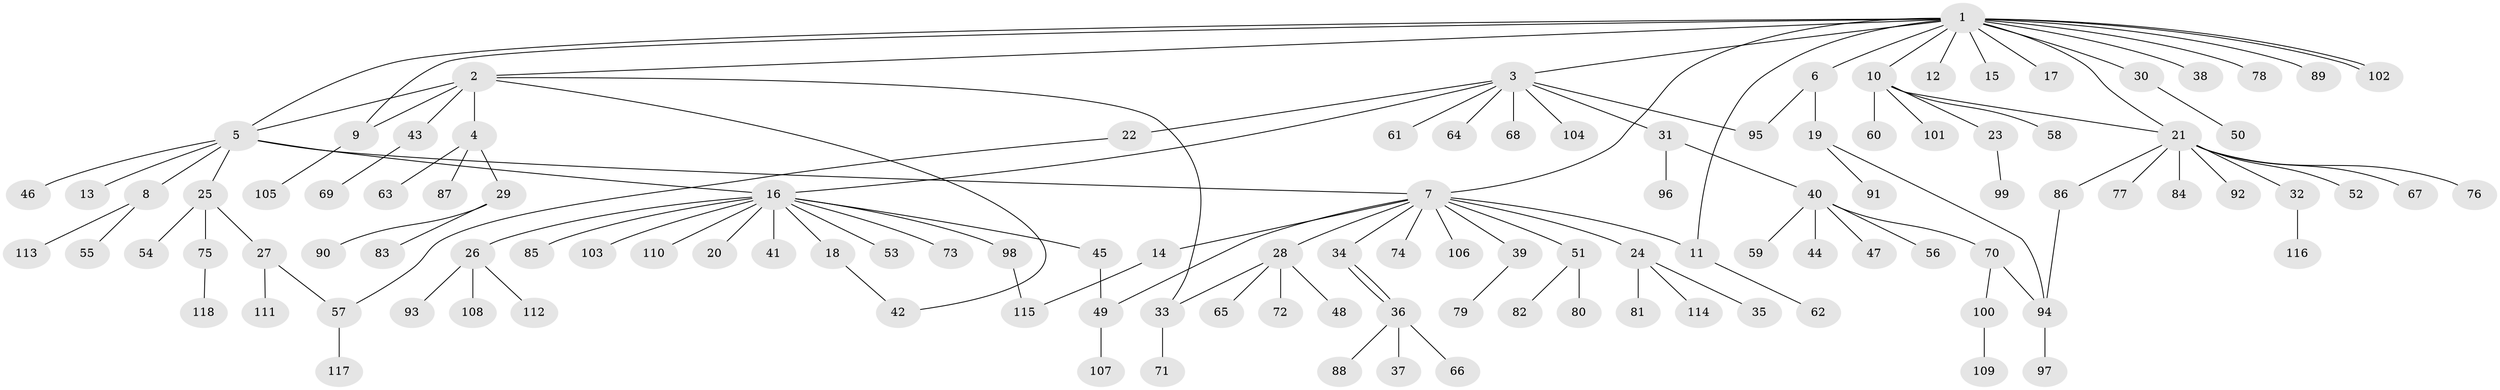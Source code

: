 // coarse degree distribution, {18: 0.012195121951219513, 7: 0.012195121951219513, 9: 0.012195121951219513, 4: 0.036585365853658534, 8: 0.012195121951219513, 3: 0.10975609756097561, 12: 0.012195121951219513, 6: 0.012195121951219513, 1: 0.573170731707317, 2: 0.18292682926829268, 13: 0.012195121951219513, 5: 0.012195121951219513}
// Generated by graph-tools (version 1.1) at 2025/18/03/04/25 18:18:04]
// undirected, 118 vertices, 133 edges
graph export_dot {
graph [start="1"]
  node [color=gray90,style=filled];
  1;
  2;
  3;
  4;
  5;
  6;
  7;
  8;
  9;
  10;
  11;
  12;
  13;
  14;
  15;
  16;
  17;
  18;
  19;
  20;
  21;
  22;
  23;
  24;
  25;
  26;
  27;
  28;
  29;
  30;
  31;
  32;
  33;
  34;
  35;
  36;
  37;
  38;
  39;
  40;
  41;
  42;
  43;
  44;
  45;
  46;
  47;
  48;
  49;
  50;
  51;
  52;
  53;
  54;
  55;
  56;
  57;
  58;
  59;
  60;
  61;
  62;
  63;
  64;
  65;
  66;
  67;
  68;
  69;
  70;
  71;
  72;
  73;
  74;
  75;
  76;
  77;
  78;
  79;
  80;
  81;
  82;
  83;
  84;
  85;
  86;
  87;
  88;
  89;
  90;
  91;
  92;
  93;
  94;
  95;
  96;
  97;
  98;
  99;
  100;
  101;
  102;
  103;
  104;
  105;
  106;
  107;
  108;
  109;
  110;
  111;
  112;
  113;
  114;
  115;
  116;
  117;
  118;
  1 -- 2;
  1 -- 3;
  1 -- 5;
  1 -- 6;
  1 -- 7;
  1 -- 9;
  1 -- 10;
  1 -- 11;
  1 -- 12;
  1 -- 15;
  1 -- 17;
  1 -- 21;
  1 -- 30;
  1 -- 38;
  1 -- 78;
  1 -- 89;
  1 -- 102;
  1 -- 102;
  2 -- 4;
  2 -- 5;
  2 -- 9;
  2 -- 33;
  2 -- 42;
  2 -- 43;
  3 -- 16;
  3 -- 22;
  3 -- 31;
  3 -- 61;
  3 -- 64;
  3 -- 68;
  3 -- 95;
  3 -- 104;
  4 -- 29;
  4 -- 63;
  4 -- 87;
  5 -- 7;
  5 -- 8;
  5 -- 13;
  5 -- 16;
  5 -- 25;
  5 -- 46;
  6 -- 19;
  6 -- 95;
  7 -- 11;
  7 -- 14;
  7 -- 24;
  7 -- 28;
  7 -- 34;
  7 -- 39;
  7 -- 49;
  7 -- 51;
  7 -- 74;
  7 -- 106;
  8 -- 55;
  8 -- 113;
  9 -- 105;
  10 -- 21;
  10 -- 23;
  10 -- 58;
  10 -- 60;
  10 -- 101;
  11 -- 62;
  14 -- 115;
  16 -- 18;
  16 -- 20;
  16 -- 26;
  16 -- 41;
  16 -- 45;
  16 -- 53;
  16 -- 73;
  16 -- 85;
  16 -- 98;
  16 -- 103;
  16 -- 110;
  18 -- 42;
  19 -- 91;
  19 -- 94;
  21 -- 32;
  21 -- 52;
  21 -- 67;
  21 -- 76;
  21 -- 77;
  21 -- 84;
  21 -- 86;
  21 -- 92;
  22 -- 57;
  23 -- 99;
  24 -- 35;
  24 -- 81;
  24 -- 114;
  25 -- 27;
  25 -- 54;
  25 -- 75;
  26 -- 93;
  26 -- 108;
  26 -- 112;
  27 -- 57;
  27 -- 111;
  28 -- 33;
  28 -- 48;
  28 -- 65;
  28 -- 72;
  29 -- 83;
  29 -- 90;
  30 -- 50;
  31 -- 40;
  31 -- 96;
  32 -- 116;
  33 -- 71;
  34 -- 36;
  34 -- 36;
  36 -- 37;
  36 -- 66;
  36 -- 88;
  39 -- 79;
  40 -- 44;
  40 -- 47;
  40 -- 56;
  40 -- 59;
  40 -- 70;
  43 -- 69;
  45 -- 49;
  49 -- 107;
  51 -- 80;
  51 -- 82;
  57 -- 117;
  70 -- 94;
  70 -- 100;
  75 -- 118;
  86 -- 94;
  94 -- 97;
  98 -- 115;
  100 -- 109;
}
